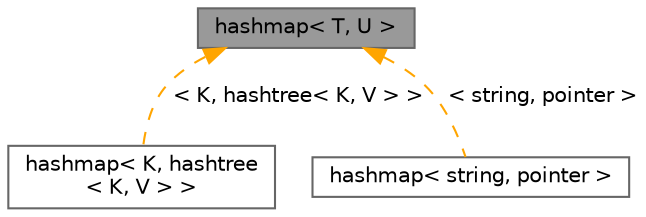 digraph "hashmap&lt; T, U &gt;"
{
 // LATEX_PDF_SIZE
  bgcolor="transparent";
  edge [fontname=Helvetica,fontsize=10,labelfontname=Helvetica,labelfontsize=10];
  node [fontname=Helvetica,fontsize=10,shape=box,height=0.2,width=0.4];
  Node1 [label="hashmap\< T, U \>",height=0.2,width=0.4,color="gray40", fillcolor="grey60", style="filled", fontcolor="black",tooltip="A simple hashmap class implementation."];
  Node1 -> Node2 [dir="back",color="orange",style="dashed",label=" \< K, hashtree\< K, V \> \>" ];
  Node2 [label="hashmap\< K, hashtree\l\< K, V \> \>",height=0.2,width=0.4,color="gray40", fillcolor="white", style="filled",URL="$classhashmap.html",tooltip=" "];
  Node1 -> Node3 [dir="back",color="orange",style="dashed",label=" \< string, pointer \>" ];
  Node3 [label="hashmap\< string, pointer \>",height=0.2,width=0.4,color="gray40", fillcolor="white", style="filled",URL="$classhashmap.html",tooltip=" "];
}

